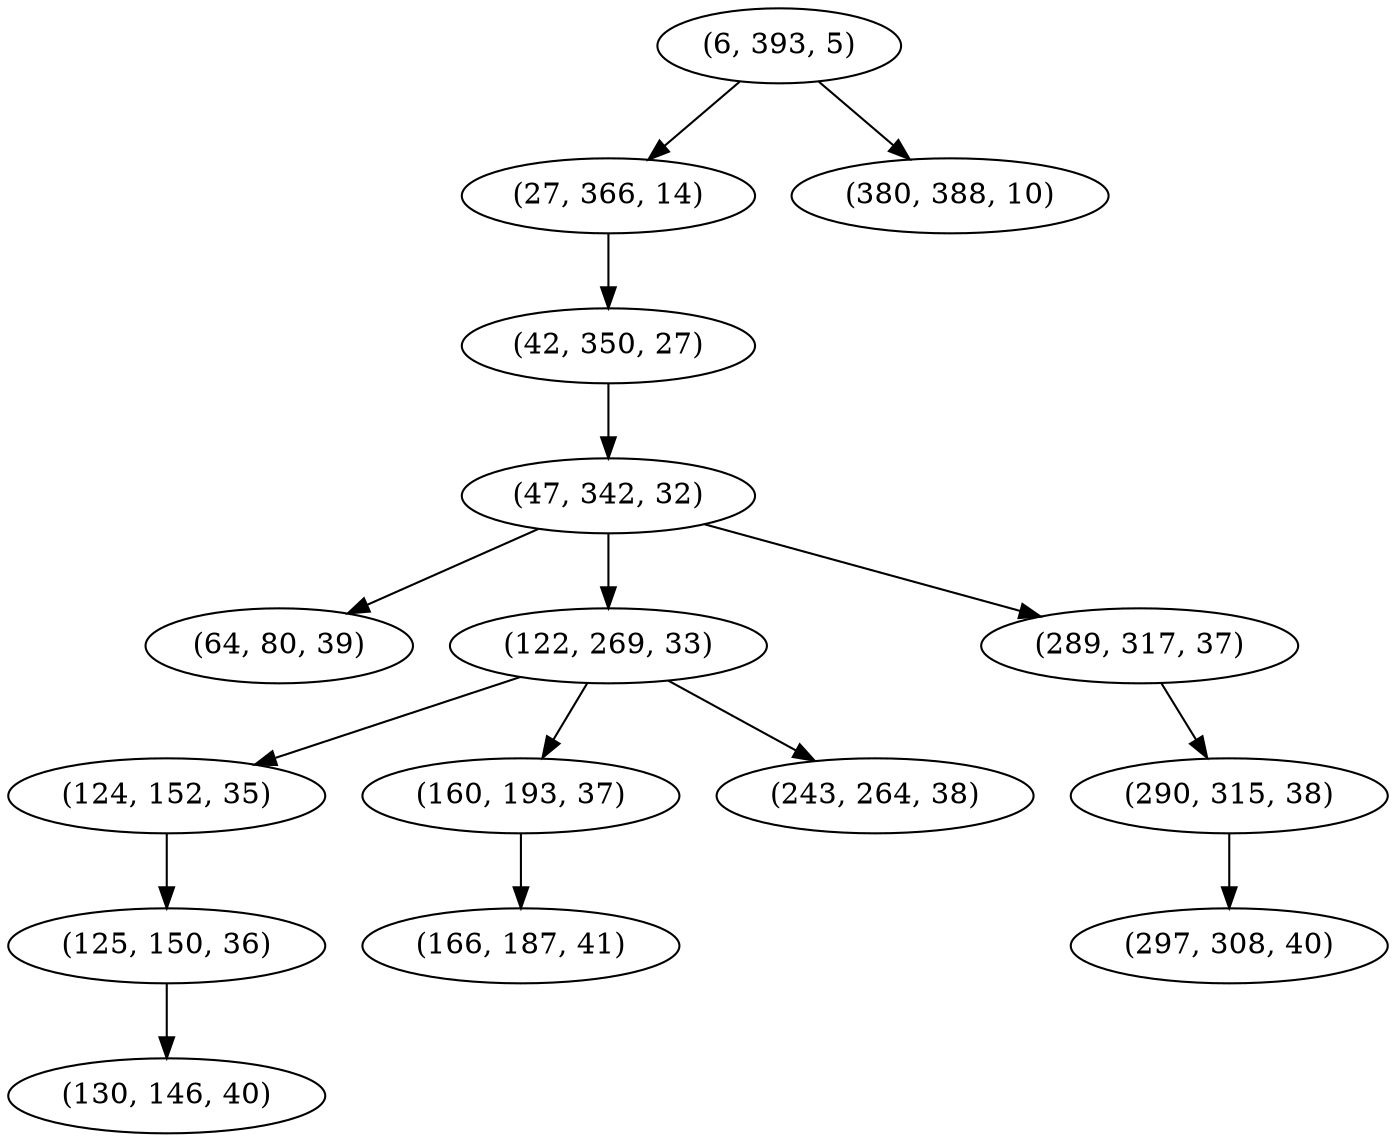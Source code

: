 digraph tree {
    "(6, 393, 5)";
    "(27, 366, 14)";
    "(42, 350, 27)";
    "(47, 342, 32)";
    "(64, 80, 39)";
    "(122, 269, 33)";
    "(124, 152, 35)";
    "(125, 150, 36)";
    "(130, 146, 40)";
    "(160, 193, 37)";
    "(166, 187, 41)";
    "(243, 264, 38)";
    "(289, 317, 37)";
    "(290, 315, 38)";
    "(297, 308, 40)";
    "(380, 388, 10)";
    "(6, 393, 5)" -> "(27, 366, 14)";
    "(6, 393, 5)" -> "(380, 388, 10)";
    "(27, 366, 14)" -> "(42, 350, 27)";
    "(42, 350, 27)" -> "(47, 342, 32)";
    "(47, 342, 32)" -> "(64, 80, 39)";
    "(47, 342, 32)" -> "(122, 269, 33)";
    "(47, 342, 32)" -> "(289, 317, 37)";
    "(122, 269, 33)" -> "(124, 152, 35)";
    "(122, 269, 33)" -> "(160, 193, 37)";
    "(122, 269, 33)" -> "(243, 264, 38)";
    "(124, 152, 35)" -> "(125, 150, 36)";
    "(125, 150, 36)" -> "(130, 146, 40)";
    "(160, 193, 37)" -> "(166, 187, 41)";
    "(289, 317, 37)" -> "(290, 315, 38)";
    "(290, 315, 38)" -> "(297, 308, 40)";
}
